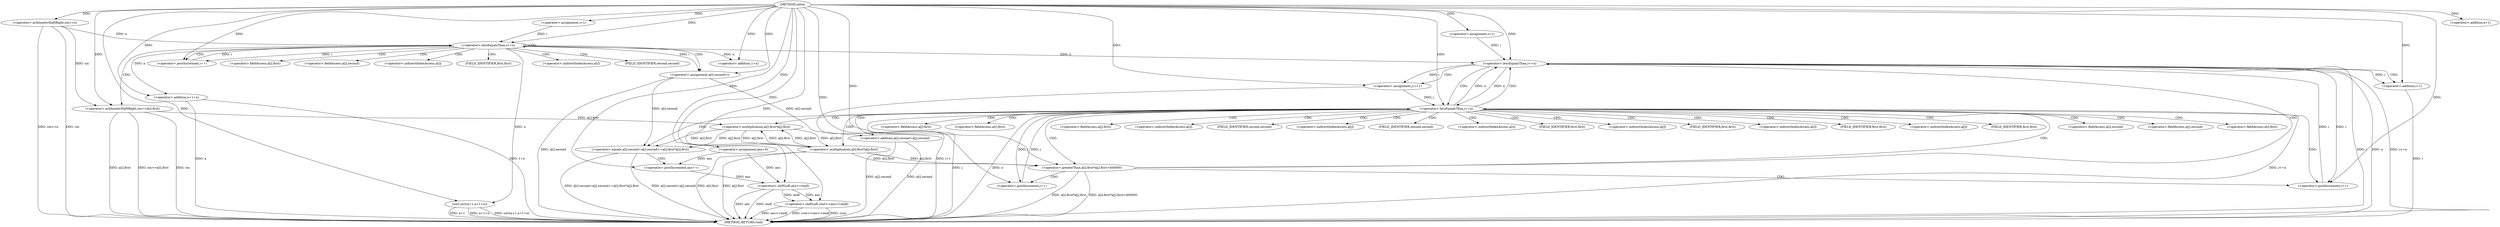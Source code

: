 digraph "solve" {  
"1000104" [label = "(METHOD,solve)" ]
"1000217" [label = "(METHOD_RETURN,void)" ]
"1000108" [label = "(<operator>.assignment,ans=0)" ]
"1000111" [label = "(<operator>.arithmeticShiftRight,cin>>n)" ]
"1000139" [label = "(sort,sort(a+1,a+1+n))" ]
"1000212" [label = "(<operator>.shiftLeft,cout<<ans<<endl)" ]
"1000116" [label = "(<operator>.assignment,i=1)" ]
"1000119" [label = "(<operator>.lessEqualsThan,i<=n)" ]
"1000122" [label = "(<operator>.postIncrement,i++)" ]
"1000150" [label = "(<operator>.assignment,i=1)" ]
"1000153" [label = "(<operator>.lessEqualsThan,i<=n)" ]
"1000156" [label = "(<operator>.postIncrement,i++)" ]
"1000125" [label = "(<operator>.arithmeticShiftRight,cin>>a[i].first)" ]
"1000132" [label = "(<operator>.assignment,a[i].second=i)" ]
"1000140" [label = "(<operator>.addition,a+1)" ]
"1000143" [label = "(<operator>.addition,a+1+n)" ]
"1000160" [label = "(<operator>.assignment,j=i+1)" ]
"1000165" [label = "(<operator>.lessEqualsThan,j<=n)" ]
"1000168" [label = "(<operator>.postIncrement,j++)" ]
"1000214" [label = "(<operator>.shiftLeft,ans<<endl)" ]
"1000145" [label = "(<operator>.addition,1+n)" ]
"1000162" [label = "(<operator>.addition,i+1)" ]
"1000172" [label = "(<operator>.equals,a[i].second+a[j].second==a[i].first*a[j].first)" ]
"1000195" [label = "(<operator>.postIncrement,ans++)" ]
"1000198" [label = "(<operator>.greaterThan,a[i].first*a[j].first>400000)" ]
"1000173" [label = "(<operator>.addition,a[i].second+a[j].second)" ]
"1000184" [label = "(<operator>.multiplication,a[i].first*a[j].first)" ]
"1000199" [label = "(<operator>.multiplication,a[i].first*a[j].first)" ]
"1000127" [label = "(<operator>.fieldAccess,a[i].first)" ]
"1000133" [label = "(<operator>.fieldAccess,a[i].second)" ]
"1000128" [label = "(<operator>.indirectIndexAccess,a[i])" ]
"1000131" [label = "(FIELD_IDENTIFIER,first,first)" ]
"1000134" [label = "(<operator>.indirectIndexAccess,a[i])" ]
"1000137" [label = "(FIELD_IDENTIFIER,second,second)" ]
"1000174" [label = "(<operator>.fieldAccess,a[i].second)" ]
"1000179" [label = "(<operator>.fieldAccess,a[j].second)" ]
"1000185" [label = "(<operator>.fieldAccess,a[i].first)" ]
"1000190" [label = "(<operator>.fieldAccess,a[j].first)" ]
"1000200" [label = "(<operator>.fieldAccess,a[i].first)" ]
"1000205" [label = "(<operator>.fieldAccess,a[j].first)" ]
"1000175" [label = "(<operator>.indirectIndexAccess,a[i])" ]
"1000178" [label = "(FIELD_IDENTIFIER,second,second)" ]
"1000180" [label = "(<operator>.indirectIndexAccess,a[j])" ]
"1000183" [label = "(FIELD_IDENTIFIER,second,second)" ]
"1000186" [label = "(<operator>.indirectIndexAccess,a[i])" ]
"1000189" [label = "(FIELD_IDENTIFIER,first,first)" ]
"1000191" [label = "(<operator>.indirectIndexAccess,a[j])" ]
"1000194" [label = "(FIELD_IDENTIFIER,first,first)" ]
"1000201" [label = "(<operator>.indirectIndexAccess,a[i])" ]
"1000204" [label = "(FIELD_IDENTIFIER,first,first)" ]
"1000206" [label = "(<operator>.indirectIndexAccess,a[j])" ]
"1000209" [label = "(FIELD_IDENTIFIER,first,first)" ]
  "1000111" -> "1000217"  [ label = "DDG: cin"] 
  "1000111" -> "1000217"  [ label = "DDG: cin>>n"] 
  "1000139" -> "1000217"  [ label = "DDG: a+1"] 
  "1000143" -> "1000217"  [ label = "DDG: a"] 
  "1000143" -> "1000217"  [ label = "DDG: 1+n"] 
  "1000139" -> "1000217"  [ label = "DDG: a+1+n"] 
  "1000139" -> "1000217"  [ label = "DDG: sort(a+1,a+1+n)"] 
  "1000153" -> "1000217"  [ label = "DDG: i"] 
  "1000153" -> "1000217"  [ label = "DDG: n"] 
  "1000153" -> "1000217"  [ label = "DDG: i<=n"] 
  "1000162" -> "1000217"  [ label = "DDG: i"] 
  "1000160" -> "1000217"  [ label = "DDG: i+1"] 
  "1000165" -> "1000217"  [ label = "DDG: j"] 
  "1000165" -> "1000217"  [ label = "DDG: n"] 
  "1000165" -> "1000217"  [ label = "DDG: j<=n"] 
  "1000173" -> "1000217"  [ label = "DDG: a[i].second"] 
  "1000173" -> "1000217"  [ label = "DDG: a[j].second"] 
  "1000172" -> "1000217"  [ label = "DDG: a[i].second+a[j].second"] 
  "1000172" -> "1000217"  [ label = "DDG: a[i].second+a[j].second==a[i].first*a[j].first"] 
  "1000199" -> "1000217"  [ label = "DDG: a[i].first"] 
  "1000199" -> "1000217"  [ label = "DDG: a[j].first"] 
  "1000198" -> "1000217"  [ label = "DDG: a[i].first*a[j].first"] 
  "1000198" -> "1000217"  [ label = "DDG: a[i].first*a[j].first>400000"] 
  "1000214" -> "1000217"  [ label = "DDG: ans"] 
  "1000212" -> "1000217"  [ label = "DDG: ans<<endl"] 
  "1000212" -> "1000217"  [ label = "DDG: cout<<ans<<endl"] 
  "1000125" -> "1000217"  [ label = "DDG: cin"] 
  "1000125" -> "1000217"  [ label = "DDG: a[i].first"] 
  "1000125" -> "1000217"  [ label = "DDG: cin>>a[i].first"] 
  "1000132" -> "1000217"  [ label = "DDG: a[i].second"] 
  "1000214" -> "1000217"  [ label = "DDG: endl"] 
  "1000212" -> "1000217"  [ label = "DDG: cout"] 
  "1000104" -> "1000108"  [ label = "DDG: "] 
  "1000104" -> "1000111"  [ label = "DDG: "] 
  "1000104" -> "1000116"  [ label = "DDG: "] 
  "1000104" -> "1000139"  [ label = "DDG: "] 
  "1000119" -> "1000139"  [ label = "DDG: n"] 
  "1000104" -> "1000150"  [ label = "DDG: "] 
  "1000104" -> "1000212"  [ label = "DDG: "] 
  "1000214" -> "1000212"  [ label = "DDG: ans"] 
  "1000214" -> "1000212"  [ label = "DDG: endl"] 
  "1000116" -> "1000119"  [ label = "DDG: i"] 
  "1000122" -> "1000119"  [ label = "DDG: i"] 
  "1000104" -> "1000119"  [ label = "DDG: "] 
  "1000111" -> "1000119"  [ label = "DDG: n"] 
  "1000104" -> "1000122"  [ label = "DDG: "] 
  "1000119" -> "1000122"  [ label = "DDG: i"] 
  "1000119" -> "1000132"  [ label = "DDG: i"] 
  "1000104" -> "1000132"  [ label = "DDG: "] 
  "1000104" -> "1000140"  [ label = "DDG: "] 
  "1000104" -> "1000143"  [ label = "DDG: "] 
  "1000119" -> "1000143"  [ label = "DDG: n"] 
  "1000150" -> "1000153"  [ label = "DDG: i"] 
  "1000156" -> "1000153"  [ label = "DDG: i"] 
  "1000104" -> "1000153"  [ label = "DDG: "] 
  "1000165" -> "1000153"  [ label = "DDG: n"] 
  "1000119" -> "1000153"  [ label = "DDG: n"] 
  "1000104" -> "1000156"  [ label = "DDG: "] 
  "1000153" -> "1000156"  [ label = "DDG: i"] 
  "1000153" -> "1000160"  [ label = "DDG: i"] 
  "1000104" -> "1000160"  [ label = "DDG: "] 
  "1000108" -> "1000214"  [ label = "DDG: ans"] 
  "1000195" -> "1000214"  [ label = "DDG: ans"] 
  "1000104" -> "1000214"  [ label = "DDG: "] 
  "1000111" -> "1000125"  [ label = "DDG: cin"] 
  "1000104" -> "1000125"  [ label = "DDG: "] 
  "1000104" -> "1000145"  [ label = "DDG: "] 
  "1000119" -> "1000145"  [ label = "DDG: n"] 
  "1000160" -> "1000165"  [ label = "DDG: j"] 
  "1000168" -> "1000165"  [ label = "DDG: j"] 
  "1000104" -> "1000165"  [ label = "DDG: "] 
  "1000153" -> "1000165"  [ label = "DDG: n"] 
  "1000165" -> "1000168"  [ label = "DDG: j"] 
  "1000104" -> "1000168"  [ label = "DDG: "] 
  "1000153" -> "1000162"  [ label = "DDG: i"] 
  "1000104" -> "1000162"  [ label = "DDG: "] 
  "1000132" -> "1000172"  [ label = "DDG: a[i].second"] 
  "1000184" -> "1000172"  [ label = "DDG: a[j].first"] 
  "1000184" -> "1000172"  [ label = "DDG: a[i].first"] 
  "1000108" -> "1000195"  [ label = "DDG: ans"] 
  "1000104" -> "1000195"  [ label = "DDG: "] 
  "1000199" -> "1000198"  [ label = "DDG: a[i].first"] 
  "1000199" -> "1000198"  [ label = "DDG: a[j].first"] 
  "1000104" -> "1000198"  [ label = "DDG: "] 
  "1000132" -> "1000173"  [ label = "DDG: a[i].second"] 
  "1000199" -> "1000184"  [ label = "DDG: a[i].first"] 
  "1000125" -> "1000184"  [ label = "DDG: a[i].first"] 
  "1000199" -> "1000184"  [ label = "DDG: a[j].first"] 
  "1000184" -> "1000199"  [ label = "DDG: a[i].first"] 
  "1000184" -> "1000199"  [ label = "DDG: a[j].first"] 
  "1000119" -> "1000125"  [ label = "CDG: "] 
  "1000119" -> "1000127"  [ label = "CDG: "] 
  "1000119" -> "1000128"  [ label = "CDG: "] 
  "1000119" -> "1000119"  [ label = "CDG: "] 
  "1000119" -> "1000133"  [ label = "CDG: "] 
  "1000119" -> "1000122"  [ label = "CDG: "] 
  "1000119" -> "1000131"  [ label = "CDG: "] 
  "1000119" -> "1000132"  [ label = "CDG: "] 
  "1000119" -> "1000137"  [ label = "CDG: "] 
  "1000119" -> "1000134"  [ label = "CDG: "] 
  "1000153" -> "1000165"  [ label = "CDG: "] 
  "1000153" -> "1000160"  [ label = "CDG: "] 
  "1000153" -> "1000162"  [ label = "CDG: "] 
  "1000165" -> "1000200"  [ label = "CDG: "] 
  "1000165" -> "1000153"  [ label = "CDG: "] 
  "1000165" -> "1000174"  [ label = "CDG: "] 
  "1000165" -> "1000191"  [ label = "CDG: "] 
  "1000165" -> "1000156"  [ label = "CDG: "] 
  "1000165" -> "1000199"  [ label = "CDG: "] 
  "1000165" -> "1000186"  [ label = "CDG: "] 
  "1000165" -> "1000180"  [ label = "CDG: "] 
  "1000165" -> "1000183"  [ label = "CDG: "] 
  "1000165" -> "1000204"  [ label = "CDG: "] 
  "1000165" -> "1000172"  [ label = "CDG: "] 
  "1000165" -> "1000189"  [ label = "CDG: "] 
  "1000165" -> "1000178"  [ label = "CDG: "] 
  "1000165" -> "1000206"  [ label = "CDG: "] 
  "1000165" -> "1000205"  [ label = "CDG: "] 
  "1000165" -> "1000190"  [ label = "CDG: "] 
  "1000165" -> "1000173"  [ label = "CDG: "] 
  "1000165" -> "1000175"  [ label = "CDG: "] 
  "1000165" -> "1000201"  [ label = "CDG: "] 
  "1000165" -> "1000179"  [ label = "CDG: "] 
  "1000165" -> "1000194"  [ label = "CDG: "] 
  "1000165" -> "1000184"  [ label = "CDG: "] 
  "1000165" -> "1000209"  [ label = "CDG: "] 
  "1000165" -> "1000198"  [ label = "CDG: "] 
  "1000165" -> "1000185"  [ label = "CDG: "] 
  "1000172" -> "1000195"  [ label = "CDG: "] 
  "1000198" -> "1000165"  [ label = "CDG: "] 
  "1000198" -> "1000168"  [ label = "CDG: "] 
  "1000198" -> "1000153"  [ label = "CDG: "] 
  "1000198" -> "1000156"  [ label = "CDG: "] 
}

